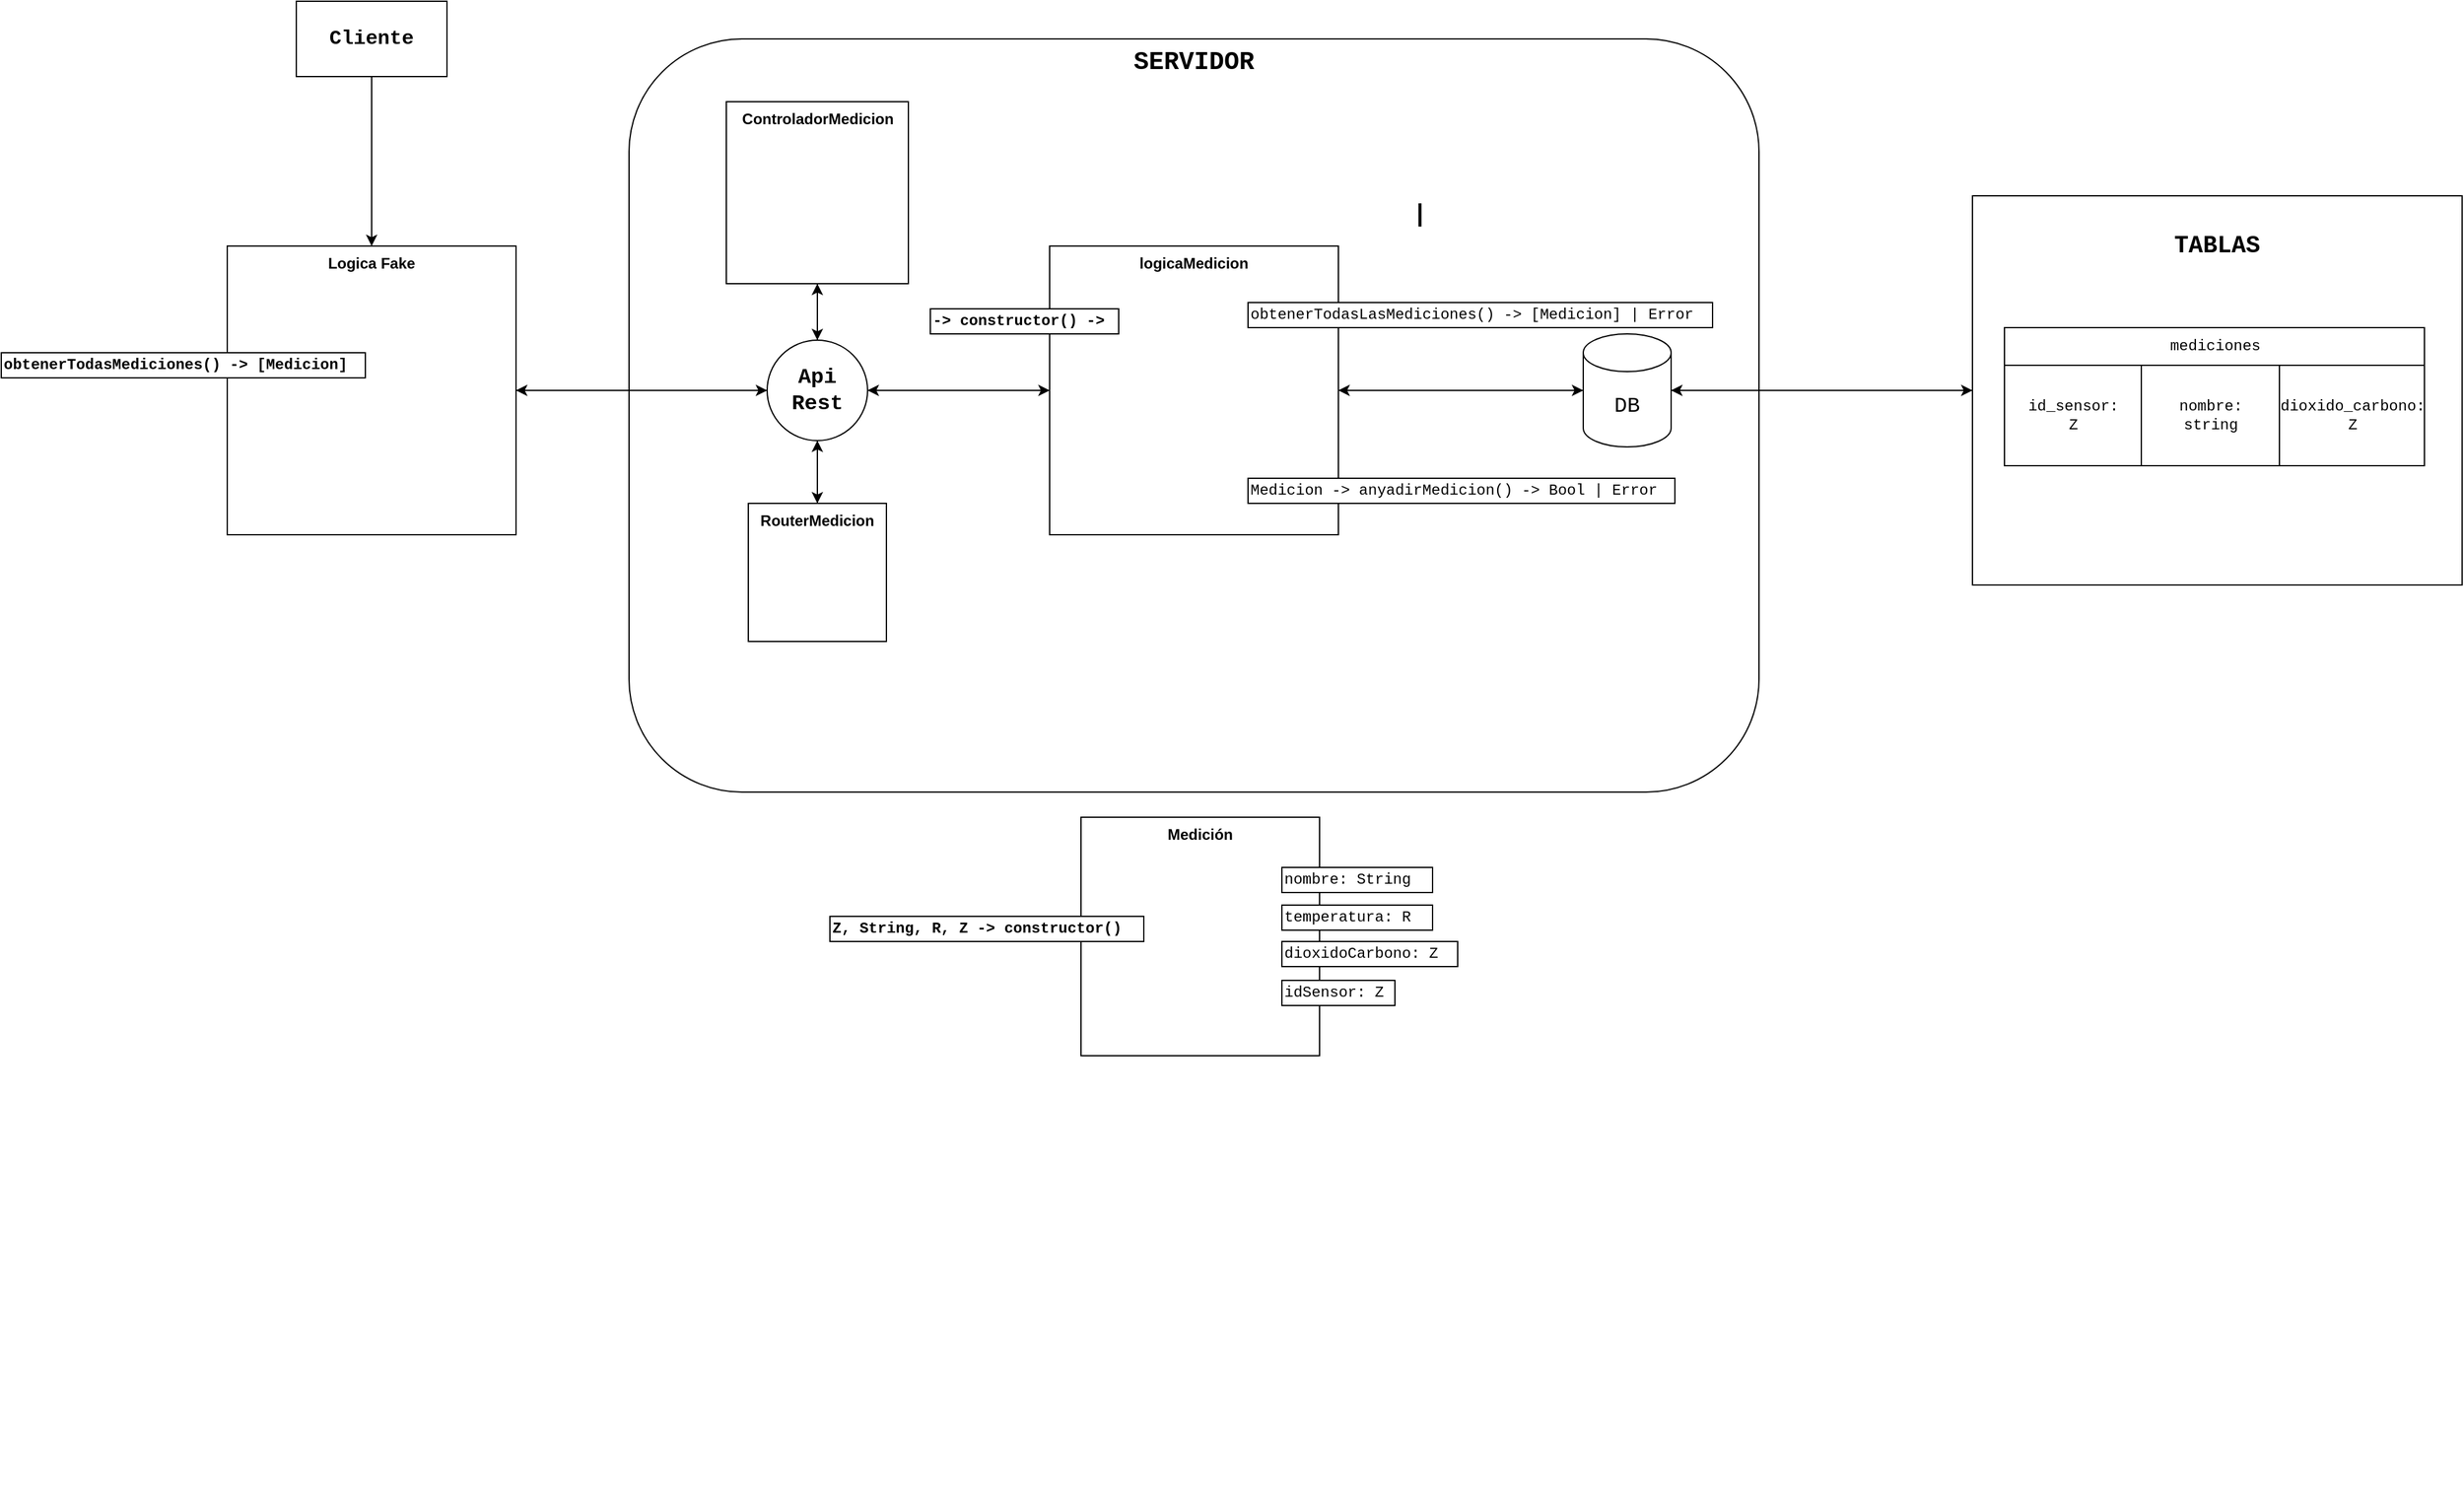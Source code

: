<mxfile version="15.5.4" type="device"><diagram id="yuvZD3NsCsn0MidKyq_f" name="Page-1"><mxGraphModel dx="865" dy="762" grid="1" gridSize="10" guides="1" tooltips="1" connect="1" arrows="1" fold="1" page="1" pageScale="1" pageWidth="827" pageHeight="1169" math="0" shadow="0"><root><mxCell id="0"/><mxCell id="1" parent="0"/><mxCell id="u_2_bG3Io_ojMGCrIufd-1" value="&lt;font style=&quot;font-size: 19px&quot;&gt;&lt;b&gt;TABLAS&lt;br&gt;&lt;/b&gt;&lt;/font&gt;&lt;br&gt;&lt;br&gt;&lt;br&gt;&lt;br&gt;&lt;br&gt;&lt;br&gt;&lt;br&gt;&lt;br&gt;&lt;br&gt;&lt;br&gt;&lt;br&gt;&lt;br&gt;&lt;br&gt;&lt;br&gt;&lt;br&gt;&lt;br&gt;" style="rounded=0;whiteSpace=wrap;html=1;fontFamily=Courier New;" vertex="1" parent="1"><mxGeometry x="1860" y="535" width="390" height="310" as="geometry"/></mxCell><mxCell id="u_2_bG3Io_ojMGCrIufd-2" value="SERVIDOR" style="rounded=1;whiteSpace=wrap;html=1;fontFamily=Courier New;fontSize=20;align=center;verticalAlign=top;fontStyle=1" vertex="1" parent="1"><mxGeometry x="790" y="410" width="900" height="600" as="geometry"/></mxCell><mxCell id="u_2_bG3Io_ojMGCrIufd-3" style="edgeStyle=orthogonalEdgeStyle;rounded=0;orthogonalLoop=1;jettySize=auto;html=1;fontFamily=Courier New;fontSize=19;" edge="1" parent="1" source="u_2_bG3Io_ojMGCrIufd-4" target="u_2_bG3Io_ojMGCrIufd-6"><mxGeometry relative="1" as="geometry"/></mxCell><mxCell id="u_2_bG3Io_ojMGCrIufd-4" value="&lt;font face=&quot;Courier New&quot;&gt;&lt;b style=&quot;font-size: 16px&quot;&gt;Cliente&lt;/b&gt;&lt;/font&gt;" style="rounded=0;whiteSpace=wrap;html=1;" vertex="1" parent="1"><mxGeometry x="525" y="380" width="120" height="60" as="geometry"/></mxCell><mxCell id="u_2_bG3Io_ojMGCrIufd-5" style="edgeStyle=orthogonalEdgeStyle;rounded=0;orthogonalLoop=1;jettySize=auto;html=1;fontFamily=Courier New;fontSize=17;" edge="1" parent="1" source="u_2_bG3Io_ojMGCrIufd-6" target="u_2_bG3Io_ojMGCrIufd-12"><mxGeometry relative="1" as="geometry"/></mxCell><mxCell id="u_2_bG3Io_ojMGCrIufd-6" value="Logica Fake" style="whiteSpace=wrap;html=1;aspect=fixed;verticalAlign=top;fontStyle=1" vertex="1" parent="1"><mxGeometry x="470" y="575" width="230" height="230" as="geometry"/></mxCell><mxCell id="u_2_bG3Io_ojMGCrIufd-7" value="obtenerTodasMediciones() -&amp;gt; [Medicion]" style="rounded=0;whiteSpace=wrap;html=1;fontFamily=Courier New;align=left;verticalAlign=middle;fontStyle=1;autosize=1;" vertex="1" parent="1"><mxGeometry x="290" y="660" width="290" height="20" as="geometry"/></mxCell><mxCell id="u_2_bG3Io_ojMGCrIufd-8" value="" style="edgeStyle=orthogonalEdgeStyle;rounded=0;orthogonalLoop=1;jettySize=auto;html=1;fontFamily=Courier New;fontSize=17;" edge="1" parent="1" source="u_2_bG3Io_ojMGCrIufd-12" target="u_2_bG3Io_ojMGCrIufd-15"><mxGeometry relative="1" as="geometry"/></mxCell><mxCell id="u_2_bG3Io_ojMGCrIufd-9" style="edgeStyle=orthogonalEdgeStyle;rounded=0;orthogonalLoop=1;jettySize=auto;html=1;fontFamily=Courier New;fontSize=17;" edge="1" parent="1" source="u_2_bG3Io_ojMGCrIufd-12" target="u_2_bG3Io_ojMGCrIufd-6"><mxGeometry relative="1" as="geometry"/></mxCell><mxCell id="u_2_bG3Io_ojMGCrIufd-10" style="edgeStyle=orthogonalEdgeStyle;rounded=0;orthogonalLoop=1;jettySize=auto;html=1;entryX=0.5;entryY=0;entryDx=0;entryDy=0;fontFamily=Courier New;fontSize=19;" edge="1" parent="1" source="u_2_bG3Io_ojMGCrIufd-12" target="u_2_bG3Io_ojMGCrIufd-34"><mxGeometry relative="1" as="geometry"/></mxCell><mxCell id="u_2_bG3Io_ojMGCrIufd-11" style="edgeStyle=orthogonalEdgeStyle;rounded=0;orthogonalLoop=1;jettySize=auto;html=1;entryX=0.5;entryY=1;entryDx=0;entryDy=0;fontFamily=Courier New;fontSize=19;" edge="1" parent="1" source="u_2_bG3Io_ojMGCrIufd-12" target="u_2_bG3Io_ojMGCrIufd-39"><mxGeometry relative="1" as="geometry"/></mxCell><mxCell id="u_2_bG3Io_ojMGCrIufd-12" value="Api Rest" style="ellipse;whiteSpace=wrap;html=1;aspect=fixed;fontFamily=Courier New;fontSize=17;align=center;verticalAlign=middle;fontStyle=1" vertex="1" parent="1"><mxGeometry x="900" y="650" width="80" height="80" as="geometry"/></mxCell><mxCell id="u_2_bG3Io_ojMGCrIufd-13" style="edgeStyle=orthogonalEdgeStyle;rounded=0;orthogonalLoop=1;jettySize=auto;html=1;entryX=0;entryY=0.5;entryDx=0;entryDy=0;entryPerimeter=0;fontFamily=Courier New;fontSize=17;" edge="1" parent="1" source="u_2_bG3Io_ojMGCrIufd-15" target="u_2_bG3Io_ojMGCrIufd-18"><mxGeometry relative="1" as="geometry"/></mxCell><mxCell id="u_2_bG3Io_ojMGCrIufd-14" style="edgeStyle=orthogonalEdgeStyle;rounded=0;orthogonalLoop=1;jettySize=auto;html=1;fontFamily=Courier New;fontSize=17;" edge="1" parent="1" source="u_2_bG3Io_ojMGCrIufd-15"><mxGeometry relative="1" as="geometry"><mxPoint x="980" y="690" as="targetPoint"/></mxGeometry></mxCell><mxCell id="u_2_bG3Io_ojMGCrIufd-15" value="logicaMedicion" style="whiteSpace=wrap;html=1;aspect=fixed;verticalAlign=top;fontStyle=1" vertex="1" parent="1"><mxGeometry x="1125" y="575" width="230" height="230" as="geometry"/></mxCell><mxCell id="u_2_bG3Io_ojMGCrIufd-16" style="edgeStyle=orthogonalEdgeStyle;rounded=0;orthogonalLoop=1;jettySize=auto;html=1;entryX=1;entryY=0.5;entryDx=0;entryDy=0;fontFamily=Courier New;fontSize=17;" edge="1" parent="1" source="u_2_bG3Io_ojMGCrIufd-18" target="u_2_bG3Io_ojMGCrIufd-15"><mxGeometry relative="1" as="geometry"/></mxCell><mxCell id="u_2_bG3Io_ojMGCrIufd-17" style="edgeStyle=orthogonalEdgeStyle;rounded=0;orthogonalLoop=1;jettySize=auto;html=1;entryX=0;entryY=0.5;entryDx=0;entryDy=0;fontFamily=Courier New;fontSize=19;" edge="1" parent="1" source="u_2_bG3Io_ojMGCrIufd-18" target="u_2_bG3Io_ojMGCrIufd-1"><mxGeometry relative="1" as="geometry"/></mxCell><mxCell id="u_2_bG3Io_ojMGCrIufd-18" value="DB" style="shape=cylinder3;whiteSpace=wrap;html=1;boundedLbl=1;backgroundOutline=1;size=15;fontFamily=Courier New;fontSize=17;align=center;verticalAlign=middle;" vertex="1" parent="1"><mxGeometry x="1550" y="645" width="70" height="90" as="geometry"/></mxCell><mxCell id="u_2_bG3Io_ojMGCrIufd-19" value="|" style="text;html=1;strokeColor=none;fillColor=none;align=center;verticalAlign=middle;whiteSpace=wrap;rounded=0;fontFamily=Courier New;fontStyle=1;fontSize=19;" vertex="1" parent="1"><mxGeometry x="1400" y="540" width="40" height="20" as="geometry"/></mxCell><mxCell id="u_2_bG3Io_ojMGCrIufd-20" value="Medición&lt;br&gt;" style="whiteSpace=wrap;html=1;aspect=fixed;verticalAlign=top;fontStyle=1" vertex="1" parent="1"><mxGeometry x="1150" y="1030" width="190" height="190" as="geometry"/></mxCell><mxCell id="u_2_bG3Io_ojMGCrIufd-21" value="Z, String, R, Z -&amp;gt; constructor()" style="rounded=0;whiteSpace=wrap;html=1;fontFamily=Courier New;align=left;verticalAlign=middle;fontStyle=1;autosize=1;" vertex="1" parent="1"><mxGeometry x="950" y="1109" width="250" height="20" as="geometry"/></mxCell><mxCell id="u_2_bG3Io_ojMGCrIufd-22" style="edgeStyle=orthogonalEdgeStyle;rounded=0;orthogonalLoop=1;jettySize=auto;html=1;exitX=0.5;exitY=1;exitDx=0;exitDy=0;fontFamily=Courier New;" edge="1" parent="1"><mxGeometry relative="1" as="geometry"><mxPoint x="673.75" y="1570" as="sourcePoint"/><mxPoint x="673.75" y="1570" as="targetPoint"/></mxGeometry></mxCell><mxCell id="u_2_bG3Io_ojMGCrIufd-23" value="mediciones" style="rounded=0;whiteSpace=wrap;html=1;fontFamily=Courier New;" vertex="1" parent="1"><mxGeometry x="1885.5" y="640" width="334.5" height="30" as="geometry"/></mxCell><mxCell id="u_2_bG3Io_ojMGCrIufd-24" value="id_sensor:&lt;br&gt;Z" style="rounded=0;whiteSpace=wrap;html=1;fontFamily=Courier New;" vertex="1" parent="1"><mxGeometry x="1885.5" y="670" width="109" height="80" as="geometry"/></mxCell><mxCell id="u_2_bG3Io_ojMGCrIufd-25" value="nombre:&lt;br&gt;string" style="rounded=0;whiteSpace=wrap;html=1;fontFamily=Courier New;" vertex="1" parent="1"><mxGeometry x="1994.5" y="670" width="110" height="80" as="geometry"/></mxCell><mxCell id="u_2_bG3Io_ojMGCrIufd-27" value="dioxido_carbono:&lt;br&gt;Z" style="rounded=0;whiteSpace=wrap;html=1;fontFamily=Courier New;" vertex="1" parent="1"><mxGeometry x="2104.5" y="670" width="115.5" height="80" as="geometry"/></mxCell><mxCell id="u_2_bG3Io_ojMGCrIufd-28" style="edgeStyle=orthogonalEdgeStyle;rounded=0;orthogonalLoop=1;jettySize=auto;html=1;entryX=1;entryY=0.5;entryDx=0;entryDy=0;entryPerimeter=0;fontFamily=Courier New;fontSize=19;" edge="1" parent="1" source="u_2_bG3Io_ojMGCrIufd-1" target="u_2_bG3Io_ojMGCrIufd-18"><mxGeometry relative="1" as="geometry"/></mxCell><mxCell id="u_2_bG3Io_ojMGCrIufd-29" value="&lt;span style=&quot;font-weight: 400 ; text-align: center&quot;&gt;nombre: String&lt;/span&gt;" style="rounded=0;whiteSpace=wrap;html=1;fontFamily=Courier New;align=left;verticalAlign=middle;fontStyle=1;autosize=1;" vertex="1" parent="1"><mxGeometry x="1310" y="1070" width="120" height="20" as="geometry"/></mxCell><mxCell id="u_2_bG3Io_ojMGCrIufd-30" value="&lt;span style=&quot;font-weight: 400 ; text-align: center&quot;&gt;temperatura: R&lt;/span&gt;" style="rounded=0;whiteSpace=wrap;html=1;fontFamily=Courier New;align=left;verticalAlign=middle;fontStyle=1;autosize=1;" vertex="1" parent="1"><mxGeometry x="1310" y="1100" width="120" height="20" as="geometry"/></mxCell><mxCell id="u_2_bG3Io_ojMGCrIufd-31" value="&lt;span style=&quot;font-weight: 400 ; text-align: center&quot;&gt;dioxidoCarbono: Z&lt;/span&gt;" style="rounded=0;whiteSpace=wrap;html=1;fontFamily=Courier New;align=left;verticalAlign=middle;fontStyle=1;autosize=1;" vertex="1" parent="1"><mxGeometry x="1310" y="1129" width="140" height="20" as="geometry"/></mxCell><mxCell id="u_2_bG3Io_ojMGCrIufd-32" value="&lt;span style=&quot;font-weight: 400 ; text-align: center&quot;&gt;idSensor: Z&lt;/span&gt;" style="rounded=0;whiteSpace=wrap;html=1;fontFamily=Courier New;align=left;verticalAlign=middle;fontStyle=1;autosize=1;" vertex="1" parent="1"><mxGeometry x="1310" y="1160" width="90" height="20" as="geometry"/></mxCell><mxCell id="u_2_bG3Io_ojMGCrIufd-33" style="edgeStyle=orthogonalEdgeStyle;rounded=0;orthogonalLoop=1;jettySize=auto;html=1;fontFamily=Courier New;fontSize=19;" edge="1" parent="1" source="u_2_bG3Io_ojMGCrIufd-34" target="u_2_bG3Io_ojMGCrIufd-12"><mxGeometry relative="1" as="geometry"/></mxCell><mxCell id="u_2_bG3Io_ojMGCrIufd-34" value="RouterMedicion" style="whiteSpace=wrap;html=1;aspect=fixed;verticalAlign=top;fontStyle=1" vertex="1" parent="1"><mxGeometry x="885" y="780" width="110" height="110" as="geometry"/></mxCell><mxCell id="u_2_bG3Io_ojMGCrIufd-35" value="-&amp;gt; constructor() -&amp;gt;" style="rounded=0;whiteSpace=wrap;html=1;fontFamily=Courier New;align=left;verticalAlign=middle;fontStyle=1;autosize=1;" vertex="1" parent="1"><mxGeometry x="1030" y="625" width="150" height="20" as="geometry"/></mxCell><mxCell id="u_2_bG3Io_ojMGCrIufd-36" value="&lt;span style=&quot;font-weight: 400 ; text-align: center&quot;&gt;obtenerTodasLasMediciones() -&amp;gt; [Medicion] | Error&lt;/span&gt;" style="rounded=0;whiteSpace=wrap;html=1;fontFamily=Courier New;align=left;verticalAlign=middle;fontStyle=1;autosize=1;" vertex="1" parent="1"><mxGeometry x="1283" y="620" width="370" height="20" as="geometry"/></mxCell><mxCell id="u_2_bG3Io_ojMGCrIufd-37" value="&lt;span style=&quot;font-weight: 400 ; text-align: center&quot;&gt;Medicion -&amp;gt; anyadirMedicion() -&amp;gt; Bool | Error&lt;/span&gt;" style="rounded=0;whiteSpace=wrap;html=1;fontFamily=Courier New;align=left;verticalAlign=middle;fontStyle=1;autosize=1;" vertex="1" parent="1"><mxGeometry x="1283" y="760" width="340" height="20" as="geometry"/></mxCell><mxCell id="u_2_bG3Io_ojMGCrIufd-38" style="edgeStyle=orthogonalEdgeStyle;rounded=0;orthogonalLoop=1;jettySize=auto;html=1;entryX=0.5;entryY=0;entryDx=0;entryDy=0;fontFamily=Courier New;fontSize=19;" edge="1" parent="1" source="u_2_bG3Io_ojMGCrIufd-39" target="u_2_bG3Io_ojMGCrIufd-12"><mxGeometry relative="1" as="geometry"/></mxCell><mxCell id="u_2_bG3Io_ojMGCrIufd-39" value="ControladorMedicion" style="whiteSpace=wrap;html=1;aspect=fixed;verticalAlign=top;fontStyle=1" vertex="1" parent="1"><mxGeometry x="867.5" y="460" width="145" height="145" as="geometry"/></mxCell></root></mxGraphModel></diagram></mxfile>